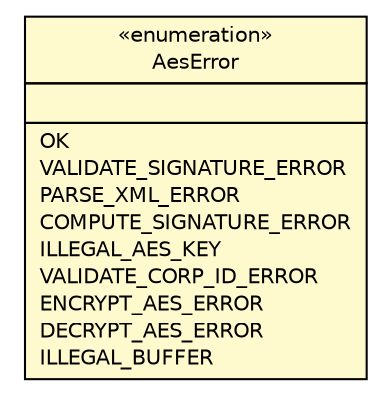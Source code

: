 #!/usr/local/bin/dot
#
# Class diagram 
# Generated by UMLGraph version R5_6-24-gf6e263 (http://www.umlgraph.org/)
#

digraph G {
	edge [fontname="Helvetica",fontsize=10,labelfontname="Helvetica",labelfontsize=10];
	node [fontname="Helvetica",fontsize=10,shape=plaintext];
	nodesep=0.25;
	ranksep=0.5;
	// cn.home1.oss.lib.common.crypto.AesException.AesError
	c827 [label=<<table title="cn.home1.oss.lib.common.crypto.AesException.AesError" border="0" cellborder="1" cellspacing="0" cellpadding="2" port="p" bgcolor="lemonChiffon" href="./AesException.AesError.html">
		<tr><td><table border="0" cellspacing="0" cellpadding="1">
<tr><td align="center" balign="center"> &#171;enumeration&#187; </td></tr>
<tr><td align="center" balign="center"> AesError </td></tr>
		</table></td></tr>
		<tr><td><table border="0" cellspacing="0" cellpadding="1">
<tr><td align="left" balign="left">  </td></tr>
		</table></td></tr>
		<tr><td><table border="0" cellspacing="0" cellpadding="1">
<tr><td align="left" balign="left"> OK </td></tr>
<tr><td align="left" balign="left"> VALIDATE_SIGNATURE_ERROR </td></tr>
<tr><td align="left" balign="left"> PARSE_XML_ERROR </td></tr>
<tr><td align="left" balign="left"> COMPUTE_SIGNATURE_ERROR </td></tr>
<tr><td align="left" balign="left"> ILLEGAL_AES_KEY </td></tr>
<tr><td align="left" balign="left"> VALIDATE_CORP_ID_ERROR </td></tr>
<tr><td align="left" balign="left"> ENCRYPT_AES_ERROR </td></tr>
<tr><td align="left" balign="left"> DECRYPT_AES_ERROR </td></tr>
<tr><td align="left" balign="left"> ILLEGAL_BUFFER </td></tr>
		</table></td></tr>
		</table>>, URL="./AesException.AesError.html", fontname="Helvetica", fontcolor="black", fontsize=10.0];
}

